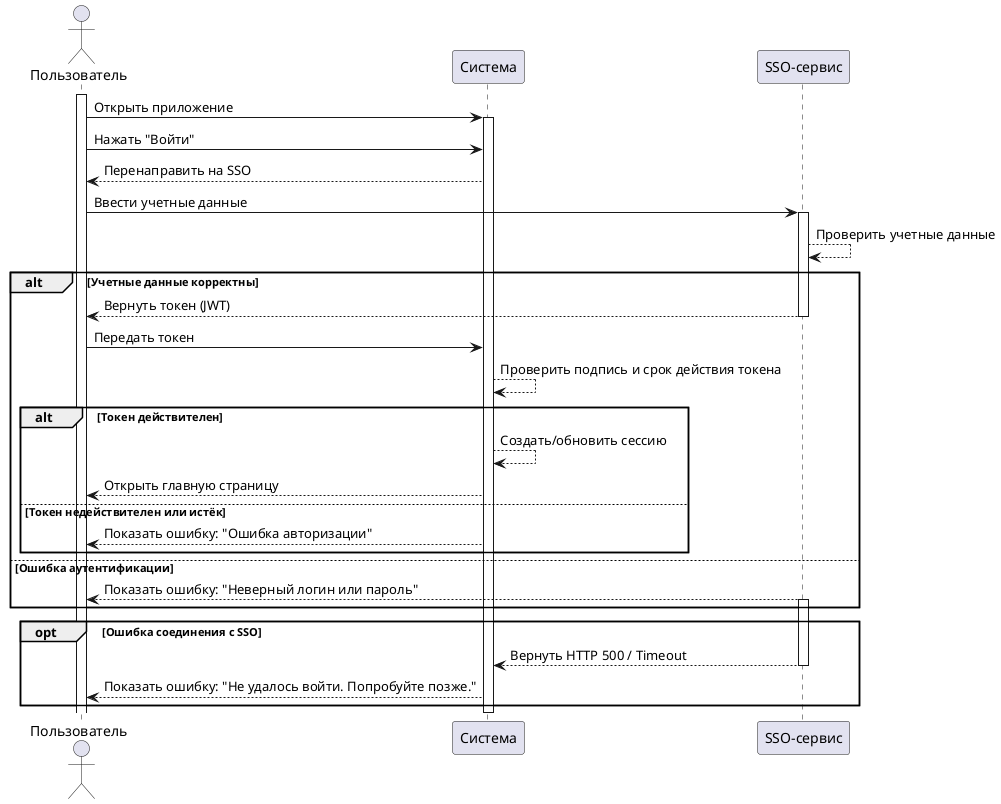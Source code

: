 @startuml
actor "Пользователь" as User
participant "Система" as System
participant "SSO-сервис" as SSO

activate User
User -> System : Открыть приложение
activate System

User -> System : Нажать "Войти"
System --> User : Перенаправить на SSO

User -> SSO : Ввести учетные данные
activate SSO

SSO --> SSO : Проверить учетные данные

alt Учетные данные корректны
    SSO --> User : Вернуть токен (JWT)
    deactivate SSO

    User -> System : Передать токен
    System --> System : Проверить подпись и срок действия токена

    alt Токен действителен
        System --> System : Создать/обновить сессию
        System --> User : Открыть главную страницу        
    else Токен недействителен или истёк    
        System --> User : Показать ошибку: "Ошибка авторизации"        
    end
  
else Ошибка аутентификации
    SSO --> User : Показать ошибку: "Неверный логин или пароль"
    activate SSO
end

opt Ошибка соединения с SSO    
    SSO --> System : Вернуть HTTP 500 / Timeout
    deactivate SSO
    System --> User : Показать ошибку: "Не удалось войти. Попробуйте позже."    
end

deactivate System
@enduml
